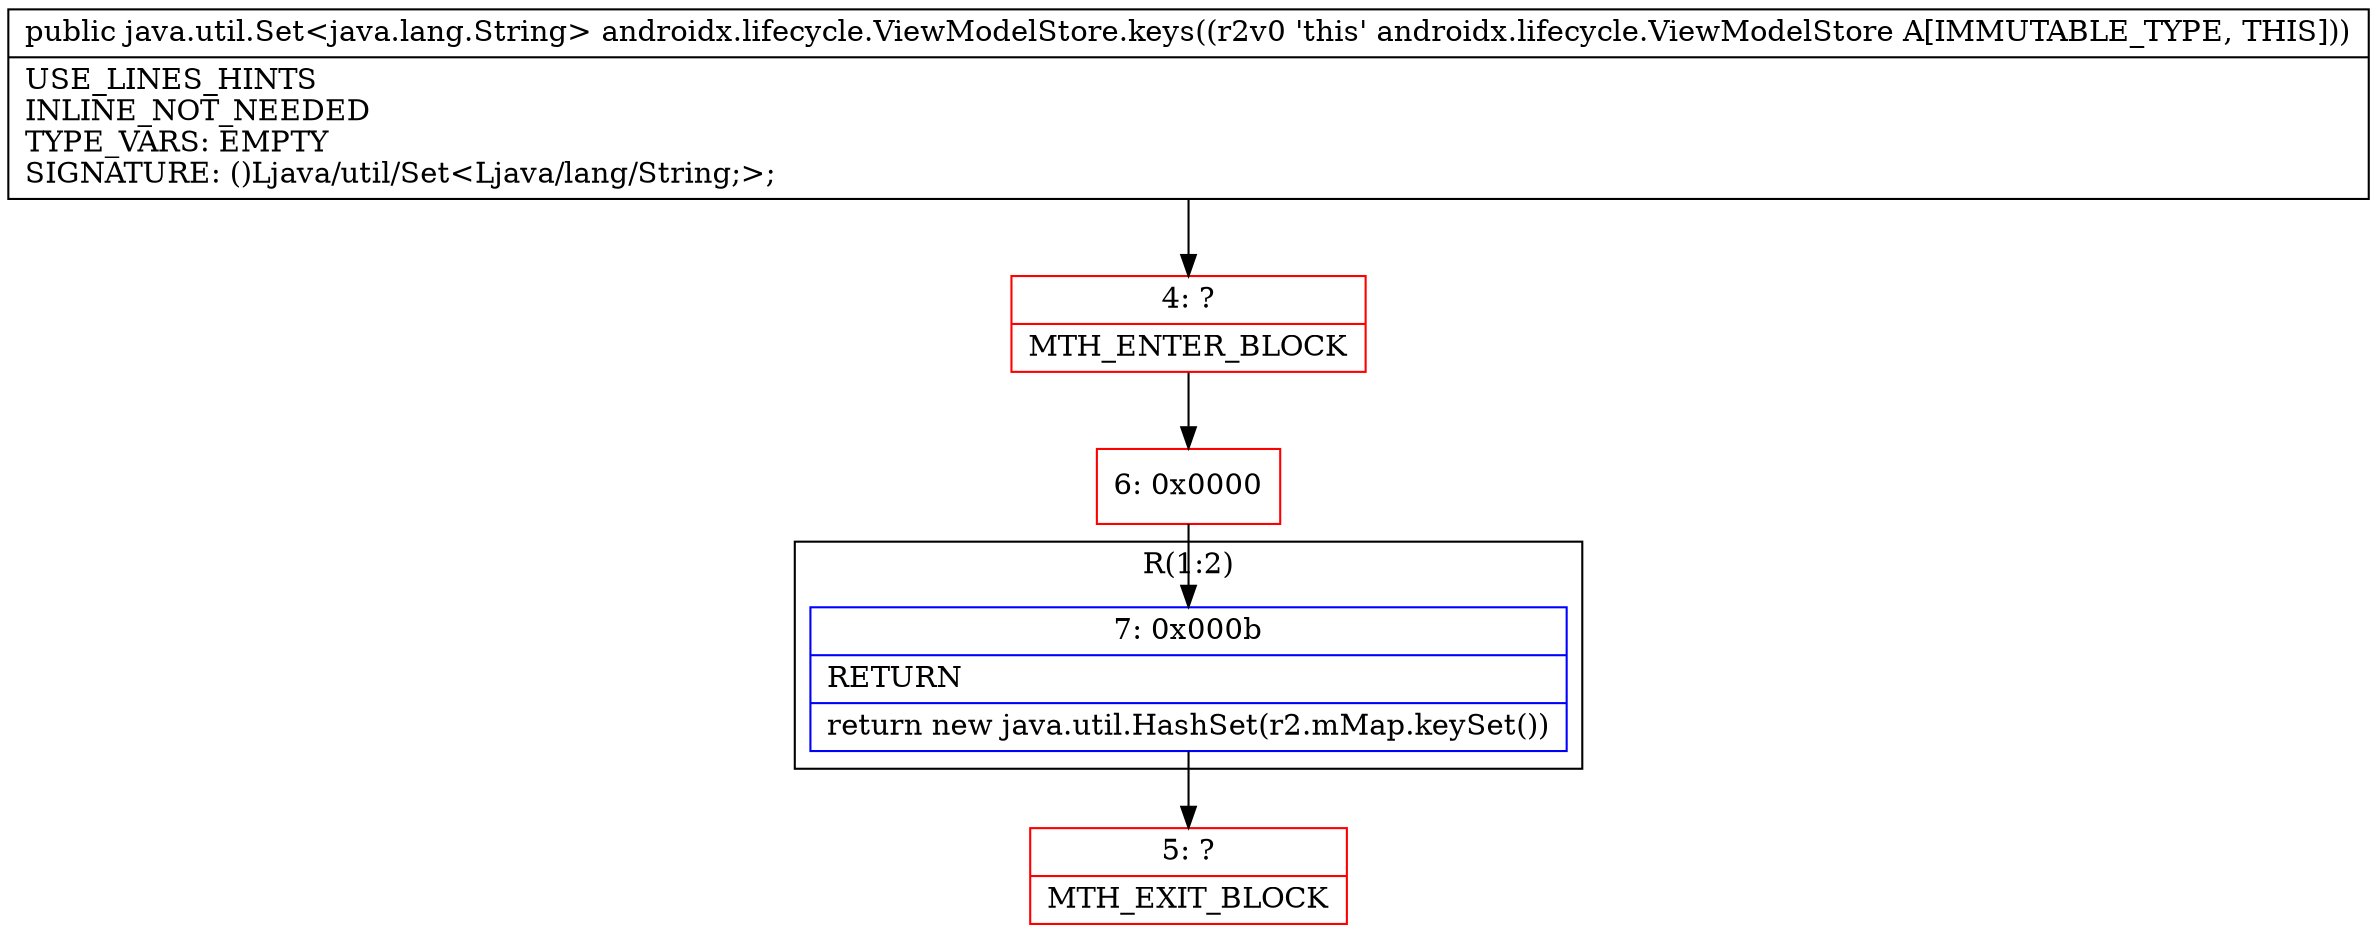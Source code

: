 digraph "CFG forandroidx.lifecycle.ViewModelStore.keys()Ljava\/util\/Set;" {
subgraph cluster_Region_1191663885 {
label = "R(1:2)";
node [shape=record,color=blue];
Node_7 [shape=record,label="{7\:\ 0x000b|RETURN\l|return new java.util.HashSet(r2.mMap.keySet())\l}"];
}
Node_4 [shape=record,color=red,label="{4\:\ ?|MTH_ENTER_BLOCK\l}"];
Node_6 [shape=record,color=red,label="{6\:\ 0x0000}"];
Node_5 [shape=record,color=red,label="{5\:\ ?|MTH_EXIT_BLOCK\l}"];
MethodNode[shape=record,label="{public java.util.Set\<java.lang.String\> androidx.lifecycle.ViewModelStore.keys((r2v0 'this' androidx.lifecycle.ViewModelStore A[IMMUTABLE_TYPE, THIS]))  | USE_LINES_HINTS\lINLINE_NOT_NEEDED\lTYPE_VARS: EMPTY\lSIGNATURE: ()Ljava\/util\/Set\<Ljava\/lang\/String;\>;\l}"];
MethodNode -> Node_4;Node_7 -> Node_5;
Node_4 -> Node_6;
Node_6 -> Node_7;
}

